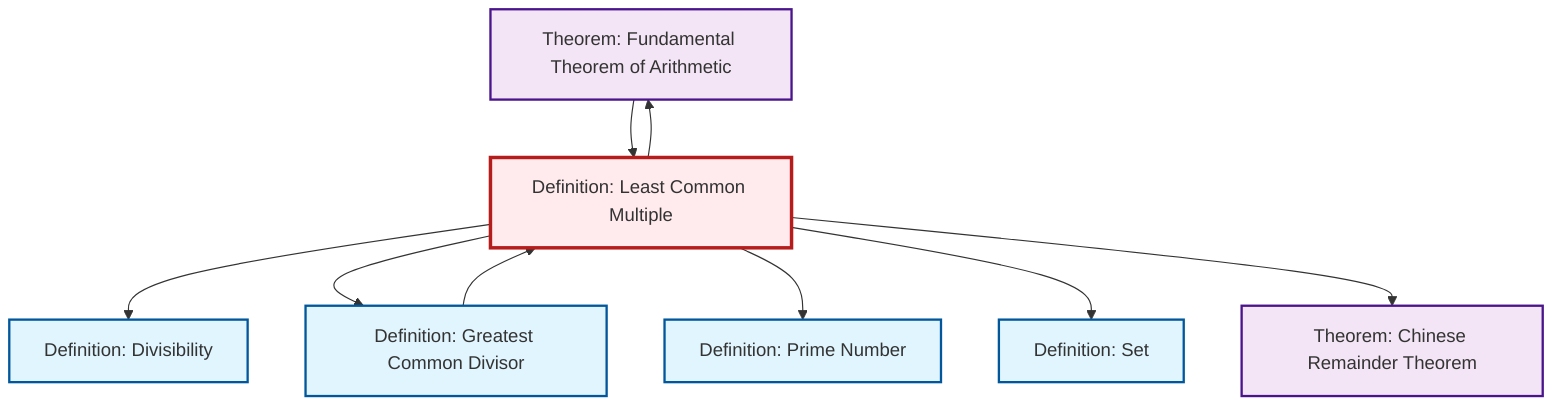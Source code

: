 graph TD
    classDef definition fill:#e1f5fe,stroke:#01579b,stroke-width:2px
    classDef theorem fill:#f3e5f5,stroke:#4a148c,stroke-width:2px
    classDef axiom fill:#fff3e0,stroke:#e65100,stroke-width:2px
    classDef example fill:#e8f5e9,stroke:#1b5e20,stroke-width:2px
    classDef current fill:#ffebee,stroke:#b71c1c,stroke-width:3px
    def-divisibility["Definition: Divisibility"]:::definition
    thm-fundamental-arithmetic["Theorem: Fundamental Theorem of Arithmetic"]:::theorem
    def-set["Definition: Set"]:::definition
    def-gcd["Definition: Greatest Common Divisor"]:::definition
    thm-chinese-remainder["Theorem: Chinese Remainder Theorem"]:::theorem
    def-prime["Definition: Prime Number"]:::definition
    def-lcm["Definition: Least Common Multiple"]:::definition
    def-lcm --> def-divisibility
    def-lcm --> def-gcd
    def-gcd --> def-lcm
    def-lcm --> def-prime
    def-lcm --> def-set
    def-lcm --> thm-fundamental-arithmetic
    def-lcm --> thm-chinese-remainder
    thm-fundamental-arithmetic --> def-lcm
    class def-lcm current